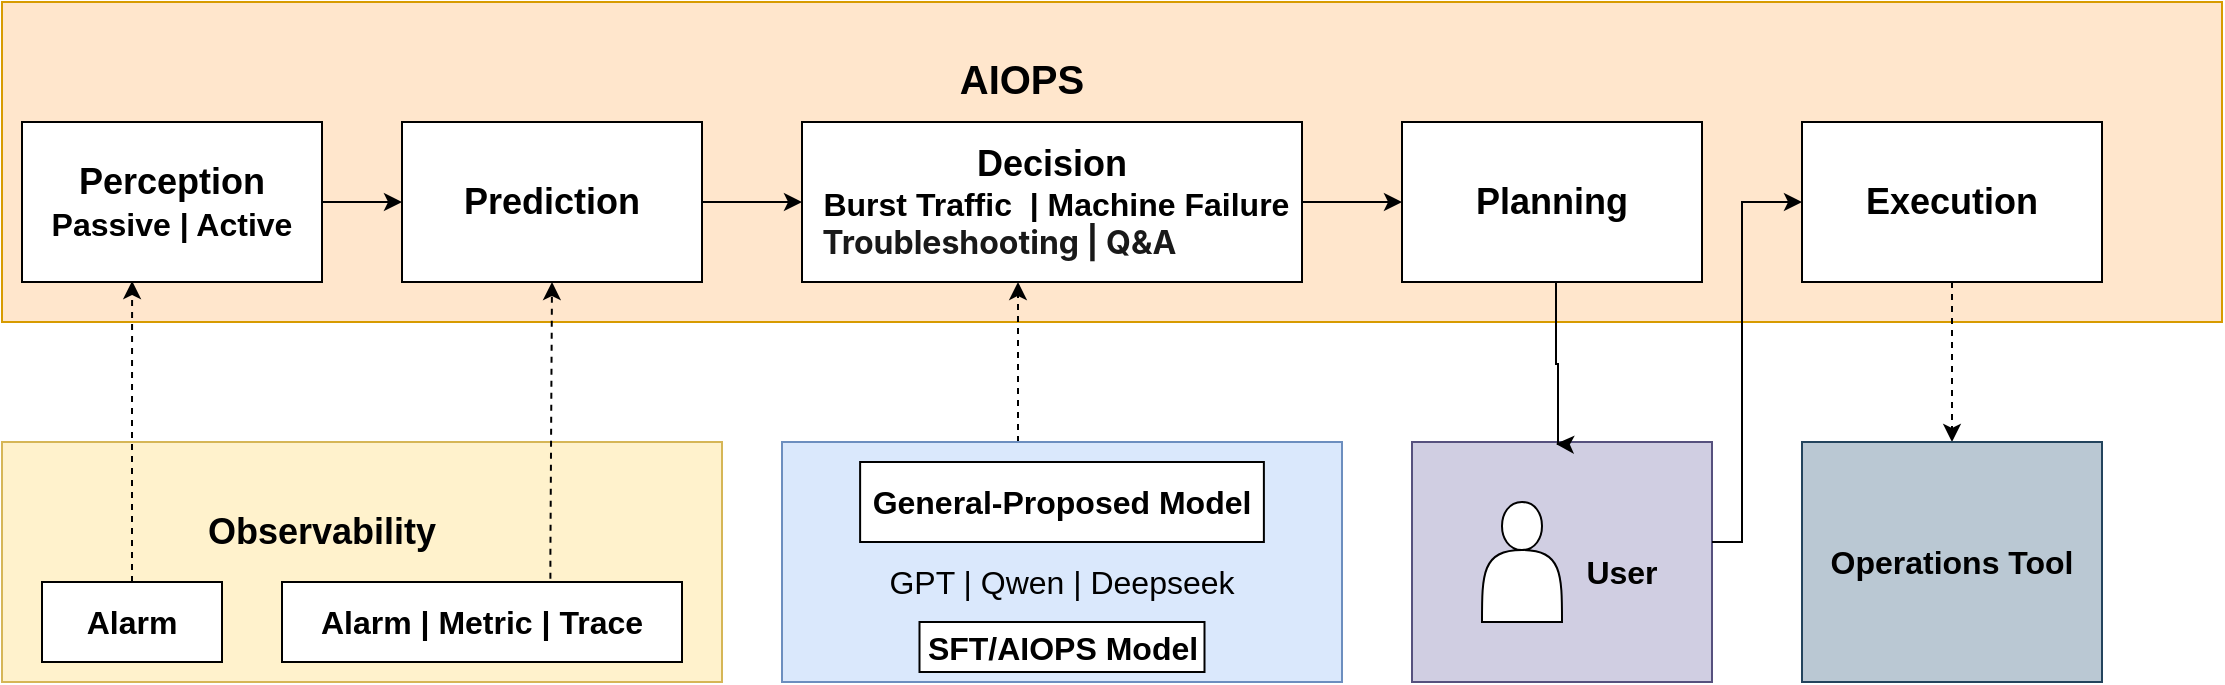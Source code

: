 <mxfile version="26.2.12">
  <diagram name="第 1 页" id="Oh0Vvxp9HUmxSkq_ZDcn">
    <mxGraphModel dx="1733" dy="1007" grid="1" gridSize="10" guides="1" tooltips="1" connect="1" arrows="1" fold="1" page="1" pageScale="1" pageWidth="2339" pageHeight="3300" math="0" shadow="0">
      <root>
        <mxCell id="0" />
        <mxCell id="1" parent="0" />
        <mxCell id="u5_doABSU_G4B-5TbRay-16" value="" style="rounded=0;whiteSpace=wrap;html=1;fillColor=#d0cee2;strokeColor=#56517e;" vertex="1" parent="1">
          <mxGeometry x="935" y="380" width="150" height="120" as="geometry" />
        </mxCell>
        <mxCell id="u5_doABSU_G4B-5TbRay-1" value="" style="rounded=0;whiteSpace=wrap;html=1;fillColor=#fff2cc;strokeColor=#d6b656;" vertex="1" parent="1">
          <mxGeometry x="230" y="380" width="360" height="120" as="geometry" />
        </mxCell>
        <mxCell id="u5_doABSU_G4B-5TbRay-5" value="" style="rounded=0;whiteSpace=wrap;html=1;fillColor=#ffe6cc;strokeColor=#d79b00;" vertex="1" parent="1">
          <mxGeometry x="230" y="160" width="1110" height="160" as="geometry" />
        </mxCell>
        <mxCell id="u5_doABSU_G4B-5TbRay-21" value="" style="edgeStyle=orthogonalEdgeStyle;rounded=0;orthogonalLoop=1;jettySize=auto;html=1;entryX=0.367;entryY=0.994;entryDx=0;entryDy=0;entryPerimeter=0;dashed=1;" edge="1" parent="1" source="u5_doABSU_G4B-5TbRay-2" target="u5_doABSU_G4B-5TbRay-12">
          <mxGeometry relative="1" as="geometry" />
        </mxCell>
        <mxCell id="u5_doABSU_G4B-5TbRay-2" value="&lt;font style=&quot;font-size: 16px;&quot;&gt;&lt;b&gt;Alarm&lt;/b&gt;&lt;/font&gt;" style="rounded=0;whiteSpace=wrap;html=1;" vertex="1" parent="1">
          <mxGeometry x="250" y="450" width="90" height="40" as="geometry" />
        </mxCell>
        <mxCell id="u5_doABSU_G4B-5TbRay-25" value="" style="edgeStyle=orthogonalEdgeStyle;rounded=0;orthogonalLoop=1;jettySize=auto;html=1;entryX=0.5;entryY=1;entryDx=0;entryDy=0;exitX=0.671;exitY=-0.04;exitDx=0;exitDy=0;exitPerimeter=0;dashed=1;" edge="1" parent="1" source="u5_doABSU_G4B-5TbRay-3" target="u5_doABSU_G4B-5TbRay-11">
          <mxGeometry relative="1" as="geometry">
            <Array as="points">
              <mxPoint x="504" y="437" />
              <mxPoint x="505" y="437" />
            </Array>
          </mxGeometry>
        </mxCell>
        <mxCell id="u5_doABSU_G4B-5TbRay-3" value="&lt;font style=&quot;font-size: 16px;&quot;&gt;&lt;b&gt;Alarm | Metric | Trace&lt;/b&gt;&lt;/font&gt;" style="rounded=0;whiteSpace=wrap;html=1;" vertex="1" parent="1">
          <mxGeometry x="370" y="450" width="200" height="40" as="geometry" />
        </mxCell>
        <mxCell id="u5_doABSU_G4B-5TbRay-4" value="&lt;font style=&quot;font-size: 18px;&quot;&gt;&lt;b&gt;Observability&lt;/b&gt;&lt;/font&gt;" style="text;html=1;align=center;verticalAlign=middle;whiteSpace=wrap;rounded=0;" vertex="1" parent="1">
          <mxGeometry x="360" y="410" width="60" height="30" as="geometry" />
        </mxCell>
        <mxCell id="u5_doABSU_G4B-5TbRay-32" value="" style="edgeStyle=orthogonalEdgeStyle;rounded=0;orthogonalLoop=1;jettySize=auto;html=1;" edge="1" parent="1" source="u5_doABSU_G4B-5TbRay-8" target="u5_doABSU_G4B-5TbRay-13">
          <mxGeometry relative="1" as="geometry" />
        </mxCell>
        <mxCell id="u5_doABSU_G4B-5TbRay-8" value="&lt;div&gt;&lt;span style=&quot;font-size: 18px;&quot;&gt;&lt;b&gt;&lt;br&gt;&lt;/b&gt;&lt;/span&gt;&lt;/div&gt;&lt;div&gt;&lt;span style=&quot;font-size: 18px;&quot;&gt;&lt;b&gt;Decision&lt;/b&gt;&lt;/span&gt;&lt;/div&gt;&lt;div style=&quot;text-align: left;&quot;&gt;&lt;font style=&quot;font-size: 16px;&quot;&gt;&lt;b&gt;&amp;nbsp;Burst Traffic&amp;nbsp; | Machine Failure&lt;/b&gt;&lt;/font&gt;&lt;/div&gt;&lt;div style=&quot;text-align: left;&quot;&gt;&lt;font style=&quot;font-size: 16px;&quot;&gt;&lt;b&gt;&lt;span style=&quot;caret-color: rgba(0, 0, 0, 0.9); color: rgba(0, 0, 0, 0.9); font-family: &amp;quot;PingFang SC&amp;quot;, -apple-system, BlinkMacSystemFont, &amp;quot;Segoe UI&amp;quot;, Roboto, Ubuntu, &amp;quot;Helvetica Neue&amp;quot;, Helvetica, Arial, &amp;quot;Hiragino Sans GB&amp;quot;, &amp;quot;Microsoft YaHei UI&amp;quot;, &amp;quot;Microsoft YaHei&amp;quot;, &amp;quot;Source Han Sans CN&amp;quot;, sans-serif; background-color: rgb(255, 255, 255);&quot;&gt;&amp;nbsp;Troubleshooting&amp;nbsp;&lt;/span&gt;&lt;span style=&quot;background-color: light-dark(rgb(255, 255, 255), rgb(18, 18, 18)); color: light-dark(rgba(0, 0, 0, 0.9), rgb(237, 237, 237)); font-family: &amp;quot;PingFang SC&amp;quot;, -apple-system, BlinkMacSystemFont, &amp;quot;Segoe UI&amp;quot;, Roboto, Ubuntu, &amp;quot;Helvetica Neue&amp;quot;, Helvetica, Arial, &amp;quot;Hiragino Sans GB&amp;quot;, &amp;quot;Microsoft YaHei UI&amp;quot;, &amp;quot;Microsoft YaHei&amp;quot;, &amp;quot;Source Han Sans CN&amp;quot;, sans-serif; caret-color: light-dark(rgba(0, 0, 0, 0.9), rgb(237, 237, 237));&quot;&gt;| Q&amp;amp;A&lt;/span&gt;&lt;/b&gt;&lt;/font&gt;&lt;/div&gt;&lt;div&gt;&lt;span style=&quot;font-size: 18px;&quot;&gt;&lt;br&gt;&lt;/span&gt;&lt;/div&gt;" style="rounded=0;whiteSpace=wrap;html=1;" vertex="1" parent="1">
          <mxGeometry x="630" y="220" width="250" height="80" as="geometry" />
        </mxCell>
        <mxCell id="u5_doABSU_G4B-5TbRay-31" value="" style="edgeStyle=orthogonalEdgeStyle;rounded=0;orthogonalLoop=1;jettySize=auto;html=1;" edge="1" parent="1" source="u5_doABSU_G4B-5TbRay-11" target="u5_doABSU_G4B-5TbRay-8">
          <mxGeometry relative="1" as="geometry" />
        </mxCell>
        <mxCell id="u5_doABSU_G4B-5TbRay-11" value="&lt;div&gt;&lt;b style=&quot;&quot;&gt;&lt;font style=&quot;font-size: 18px;&quot;&gt;Prediction&lt;/font&gt;&lt;/b&gt;&lt;/div&gt;" style="rounded=0;whiteSpace=wrap;html=1;" vertex="1" parent="1">
          <mxGeometry x="430" y="220" width="150" height="80" as="geometry" />
        </mxCell>
        <mxCell id="u5_doABSU_G4B-5TbRay-30" value="" style="edgeStyle=orthogonalEdgeStyle;rounded=0;orthogonalLoop=1;jettySize=auto;html=1;" edge="1" parent="1" source="u5_doABSU_G4B-5TbRay-12" target="u5_doABSU_G4B-5TbRay-11">
          <mxGeometry relative="1" as="geometry" />
        </mxCell>
        <mxCell id="u5_doABSU_G4B-5TbRay-12" value="&lt;font style=&quot;font-size: 18px;&quot;&gt;&lt;b&gt;Perception&lt;/b&gt;&lt;/font&gt;&lt;div&gt;&lt;font style=&quot;font-size: 16px;&quot;&gt;&lt;b&gt;Passive | Active&lt;/b&gt;&lt;/font&gt;&lt;/div&gt;" style="rounded=0;whiteSpace=wrap;html=1;" vertex="1" parent="1">
          <mxGeometry x="240" y="220" width="150" height="80" as="geometry" />
        </mxCell>
        <mxCell id="u5_doABSU_G4B-5TbRay-45" value="" style="edgeStyle=orthogonalEdgeStyle;rounded=0;orthogonalLoop=1;jettySize=auto;html=1;entryX=0.44;entryY=0.008;entryDx=0;entryDy=0;entryPerimeter=0;" edge="1" parent="1">
          <mxGeometry relative="1" as="geometry">
            <mxPoint x="1011" y="300" as="sourcePoint" />
            <mxPoint x="1007" y="380.96" as="targetPoint" />
            <Array as="points">
              <mxPoint x="1007" y="300" />
              <mxPoint x="1007" y="341" />
              <mxPoint x="1008" y="381" />
            </Array>
          </mxGeometry>
        </mxCell>
        <mxCell id="u5_doABSU_G4B-5TbRay-13" value="&lt;span style=&quot;font-size: 18px;&quot;&gt;&lt;b&gt;Planning&lt;/b&gt;&lt;/span&gt;" style="rounded=0;whiteSpace=wrap;html=1;" vertex="1" parent="1">
          <mxGeometry x="930" y="220" width="150" height="80" as="geometry" />
        </mxCell>
        <mxCell id="u5_doABSU_G4B-5TbRay-40" value="" style="edgeStyle=orthogonalEdgeStyle;rounded=0;orthogonalLoop=1;jettySize=auto;html=1;dashed=1;" edge="1" parent="1" source="u5_doABSU_G4B-5TbRay-14" target="u5_doABSU_G4B-5TbRay-19">
          <mxGeometry relative="1" as="geometry" />
        </mxCell>
        <mxCell id="u5_doABSU_G4B-5TbRay-14" value="&lt;span style=&quot;font-size: 18px;&quot;&gt;&lt;b&gt;Execution&lt;/b&gt;&lt;/span&gt;" style="rounded=0;whiteSpace=wrap;html=1;" vertex="1" parent="1">
          <mxGeometry x="1130" y="220" width="150" height="80" as="geometry" />
        </mxCell>
        <mxCell id="u5_doABSU_G4B-5TbRay-34" value="" style="edgeStyle=orthogonalEdgeStyle;rounded=0;orthogonalLoop=1;jettySize=auto;html=1;dashed=1;" edge="1" parent="1" source="u5_doABSU_G4B-5TbRay-15" target="u5_doABSU_G4B-5TbRay-8">
          <mxGeometry relative="1" as="geometry">
            <Array as="points">
              <mxPoint x="738" y="320" />
              <mxPoint x="738" y="320" />
            </Array>
          </mxGeometry>
        </mxCell>
        <mxCell id="u5_doABSU_G4B-5TbRay-15" value="&lt;div&gt;&lt;font style=&quot;font-size: 16px;&quot;&gt;&lt;br&gt;&lt;/font&gt;&lt;/div&gt;&lt;font style=&quot;font-size: 16px;&quot;&gt;GPT | Qwen | Deepseek&lt;/font&gt;" style="rounded=0;whiteSpace=wrap;html=1;fillColor=#dae8fc;strokeColor=#6c8ebf;" vertex="1" parent="1">
          <mxGeometry x="620" y="380" width="280" height="120" as="geometry" />
        </mxCell>
        <mxCell id="u5_doABSU_G4B-5TbRay-39" value="" style="edgeStyle=orthogonalEdgeStyle;rounded=0;orthogonalLoop=1;jettySize=auto;html=1;" edge="1" parent="1" source="u5_doABSU_G4B-5TbRay-16">
          <mxGeometry relative="1" as="geometry">
            <mxPoint x="1130" y="260" as="targetPoint" />
            <Array as="points">
              <mxPoint x="1100" y="430" />
              <mxPoint x="1100" y="260" />
            </Array>
          </mxGeometry>
        </mxCell>
        <mxCell id="u5_doABSU_G4B-5TbRay-17" value="" style="shape=actor;whiteSpace=wrap;html=1;" vertex="1" parent="1">
          <mxGeometry x="970" y="410" width="40" height="60" as="geometry" />
        </mxCell>
        <mxCell id="u5_doABSU_G4B-5TbRay-18" value="&lt;font style=&quot;font-size: 16px;&quot;&gt;&lt;b&gt;User&lt;/b&gt;&lt;/font&gt;" style="text;html=1;align=center;verticalAlign=middle;whiteSpace=wrap;rounded=0;" vertex="1" parent="1">
          <mxGeometry x="1010" y="430" width="60" height="30" as="geometry" />
        </mxCell>
        <mxCell id="u5_doABSU_G4B-5TbRay-19" value="&lt;font style=&quot;font-size: 16px;&quot;&gt;&lt;b&gt;Operations Tool&lt;/b&gt;&lt;/font&gt;" style="rounded=0;whiteSpace=wrap;html=1;fillColor=#bac8d3;strokeColor=#23445d;" vertex="1" parent="1">
          <mxGeometry x="1130" y="380" width="150" height="120" as="geometry" />
        </mxCell>
        <mxCell id="u5_doABSU_G4B-5TbRay-27" value="&lt;font style=&quot;font-size: 20px;&quot;&gt;&lt;b style=&quot;&quot;&gt;AIOPS&lt;/b&gt;&lt;/font&gt;" style="text;html=1;align=center;verticalAlign=middle;whiteSpace=wrap;rounded=0;" vertex="1" parent="1">
          <mxGeometry x="710" y="183" width="60" height="30" as="geometry" />
        </mxCell>
        <mxCell id="u5_doABSU_G4B-5TbRay-28" value="&lt;font style=&quot;font-size: 16px;&quot;&gt;&lt;b&gt;SFT/AIOPS Model&lt;/b&gt;&lt;/font&gt;" style="rounded=0;whiteSpace=wrap;html=1;" vertex="1" parent="1">
          <mxGeometry x="688.75" y="470" width="142.5" height="25" as="geometry" />
        </mxCell>
        <mxCell id="u5_doABSU_G4B-5TbRay-29" value="&lt;font style=&quot;font-size: 16px;&quot;&gt;&lt;b&gt;General-Proposed Model&lt;/b&gt;&lt;/font&gt;" style="rounded=0;whiteSpace=wrap;html=1;" vertex="1" parent="1">
          <mxGeometry x="659.06" y="390" width="201.88" height="40" as="geometry" />
        </mxCell>
      </root>
    </mxGraphModel>
  </diagram>
</mxfile>
